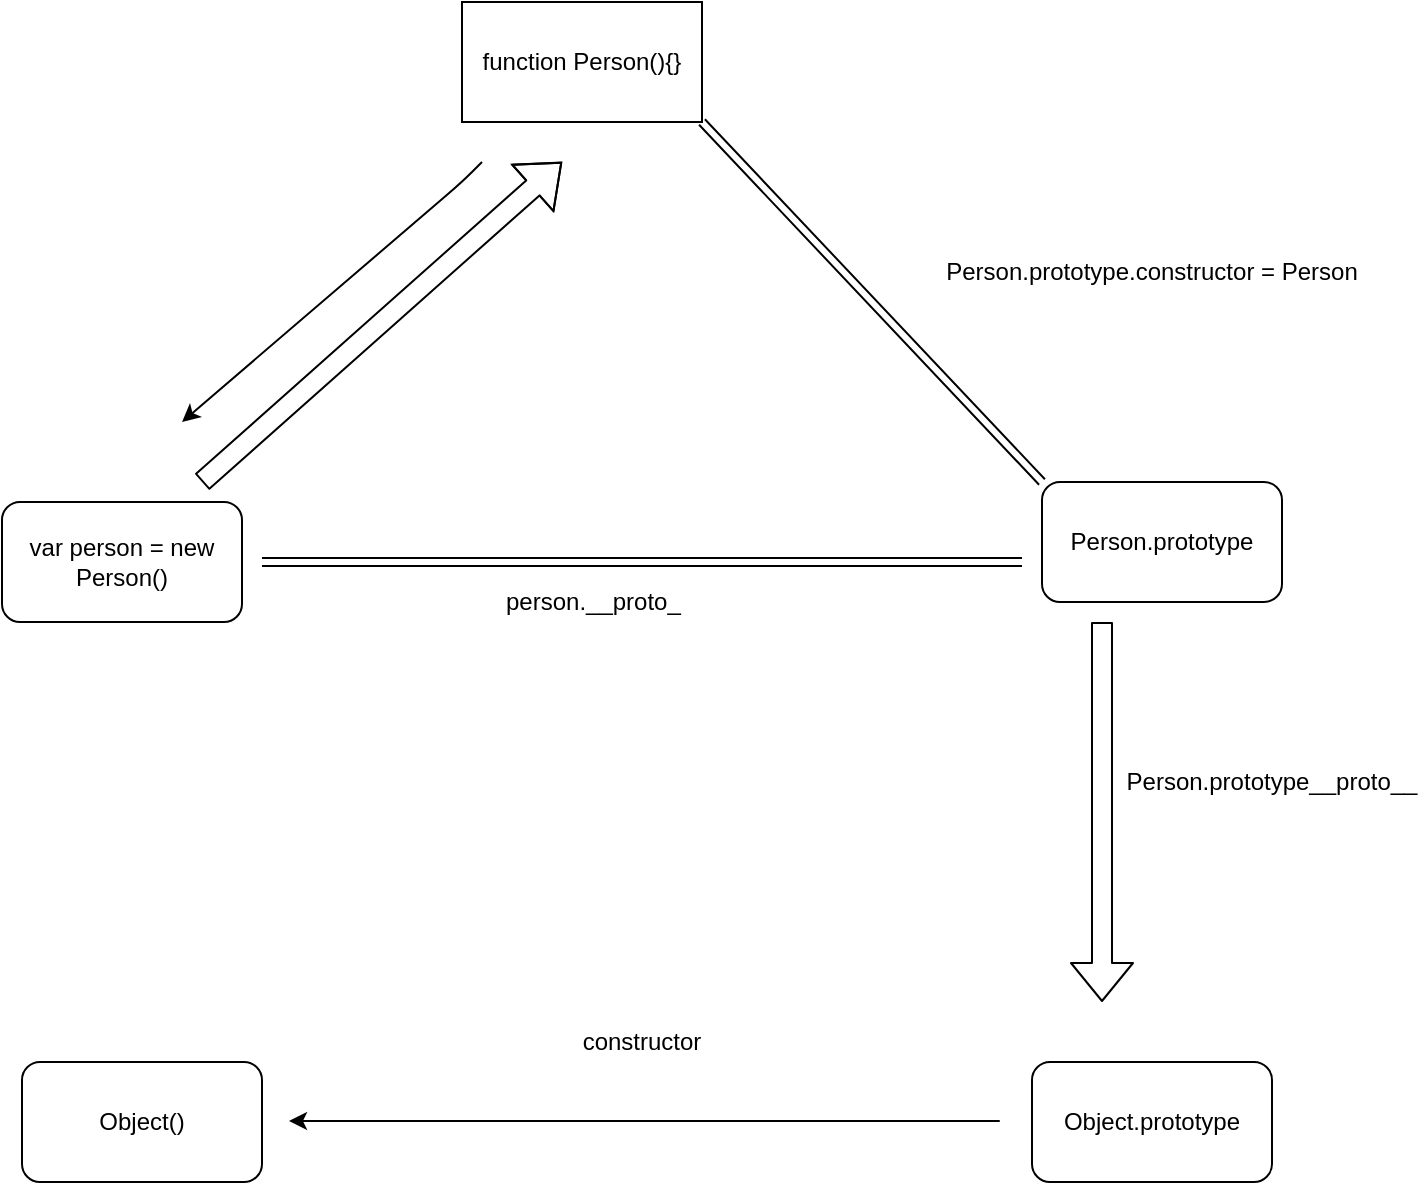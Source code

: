 <mxfile version="13.1.1" type="github"><diagram id="hOO9sJ9Qbb9GsVfnSdzE" name="第 1 页"><mxGraphModel dx="1422" dy="762" grid="1" gridSize="10" guides="1" tooltips="1" connect="1" arrows="1" fold="1" page="1" pageScale="1" pageWidth="827" pageHeight="1169" math="0" shadow="0"><root><mxCell id="0"/><mxCell id="1" parent="0"/><mxCell id="7eoANHS6fUplgfTP6r0X-2" value="function Person(){}" style="rounded=0;whiteSpace=wrap;html=1;" vertex="1" parent="1"><mxGeometry x="320" y="160" width="120" height="60" as="geometry"/></mxCell><mxCell id="7eoANHS6fUplgfTP6r0X-3" value="var person = new Person()" style="rounded=1;whiteSpace=wrap;html=1;" vertex="1" parent="1"><mxGeometry x="90" y="410" width="120" height="60" as="geometry"/></mxCell><mxCell id="7eoANHS6fUplgfTP6r0X-4" value="Person.prototype" style="rounded=1;whiteSpace=wrap;html=1;" vertex="1" parent="1"><mxGeometry x="610" y="400" width="120" height="60" as="geometry"/></mxCell><mxCell id="7eoANHS6fUplgfTP6r0X-7" value="" style="shape=flexArrow;endArrow=classic;html=1;" edge="1" parent="1"><mxGeometry width="50" height="50" relative="1" as="geometry"><mxPoint x="190" y="400" as="sourcePoint"/><mxPoint x="370" y="240" as="targetPoint"/><Array as="points"><mxPoint x="280" y="320"/></Array></mxGeometry></mxCell><mxCell id="7eoANHS6fUplgfTP6r0X-10" value="" style="endArrow=classic;html=1;" edge="1" parent="1"><mxGeometry width="50" height="50" relative="1" as="geometry"><mxPoint x="330" y="240" as="sourcePoint"/><mxPoint x="180" y="370" as="targetPoint"/><Array as="points"><mxPoint x="320" y="250"/></Array></mxGeometry></mxCell><mxCell id="7eoANHS6fUplgfTP6r0X-11" value="" style="shape=link;html=1;" edge="1" parent="1"><mxGeometry width="50" height="50" relative="1" as="geometry"><mxPoint x="220" y="440" as="sourcePoint"/><mxPoint x="600" y="440" as="targetPoint"/></mxGeometry></mxCell><mxCell id="7eoANHS6fUplgfTP6r0X-12" value="person.__proto_" style="text;html=1;strokeColor=none;fillColor=none;align=left;verticalAlign=middle;whiteSpace=wrap;rounded=0;" vertex="1" parent="1"><mxGeometry x="340" y="450" width="200" height="20" as="geometry"/></mxCell><mxCell id="7eoANHS6fUplgfTP6r0X-14" value="" style="shape=link;html=1;entryX=1;entryY=1;entryDx=0;entryDy=0;" edge="1" parent="1" target="7eoANHS6fUplgfTP6r0X-2"><mxGeometry width="50" height="50" relative="1" as="geometry"><mxPoint x="610" y="400" as="sourcePoint"/><mxPoint x="660" y="350" as="targetPoint"/></mxGeometry></mxCell><mxCell id="7eoANHS6fUplgfTP6r0X-19" value="Person.prototype.constructor = Person" style="text;html=1;strokeColor=none;fillColor=none;align=center;verticalAlign=middle;whiteSpace=wrap;rounded=0;" vertex="1" parent="1"><mxGeometry x="530" y="280" width="270" height="30" as="geometry"/></mxCell><mxCell id="7eoANHS6fUplgfTP6r0X-21" value="Object.prototype" style="rounded=1;whiteSpace=wrap;html=1;" vertex="1" parent="1"><mxGeometry x="605" y="690" width="120" height="60" as="geometry"/></mxCell><mxCell id="7eoANHS6fUplgfTP6r0X-22" value="" style="shape=flexArrow;endArrow=classic;html=1;" edge="1" parent="1"><mxGeometry width="50" height="50" relative="1" as="geometry"><mxPoint x="640" y="470" as="sourcePoint"/><mxPoint x="640" y="660" as="targetPoint"/></mxGeometry></mxCell><mxCell id="7eoANHS6fUplgfTP6r0X-23" value="Person.prototype__proto__" style="text;html=1;strokeColor=none;fillColor=none;align=center;verticalAlign=middle;whiteSpace=wrap;rounded=0;" vertex="1" parent="1"><mxGeometry x="680" y="540" width="90" height="20" as="geometry"/></mxCell><mxCell id="7eoANHS6fUplgfTP6r0X-25" value="Object()" style="rounded=1;whiteSpace=wrap;html=1;" vertex="1" parent="1"><mxGeometry x="100" y="690" width="120" height="60" as="geometry"/></mxCell><mxCell id="7eoANHS6fUplgfTP6r0X-26" value="" style="endArrow=classic;html=1;" edge="1" parent="1"><mxGeometry width="50" height="50" relative="1" as="geometry"><mxPoint x="513.5" y="719.5" as="sourcePoint"/><mxPoint x="233.5" y="719.5" as="targetPoint"/><Array as="points"><mxPoint x="593.5" y="719.5"/></Array></mxGeometry></mxCell><mxCell id="7eoANHS6fUplgfTP6r0X-29" value="constructor" style="text;html=1;strokeColor=none;fillColor=none;align=center;verticalAlign=middle;whiteSpace=wrap;rounded=0;" vertex="1" parent="1"><mxGeometry x="340" y="670" width="140" height="20" as="geometry"/></mxCell></root></mxGraphModel></diagram></mxfile>